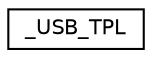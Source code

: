 digraph "Graphical Class Hierarchy"
{
  edge [fontname="Helvetica",fontsize="10",labelfontname="Helvetica",labelfontsize="10"];
  node [fontname="Helvetica",fontsize="10",shape=record];
  rankdir="LR";
  Node1 [label="_USB_TPL",height=0.2,width=0.4,color="black", fillcolor="white", style="filled",URL="$struct___u_s_b___t_p_l.html"];
}
